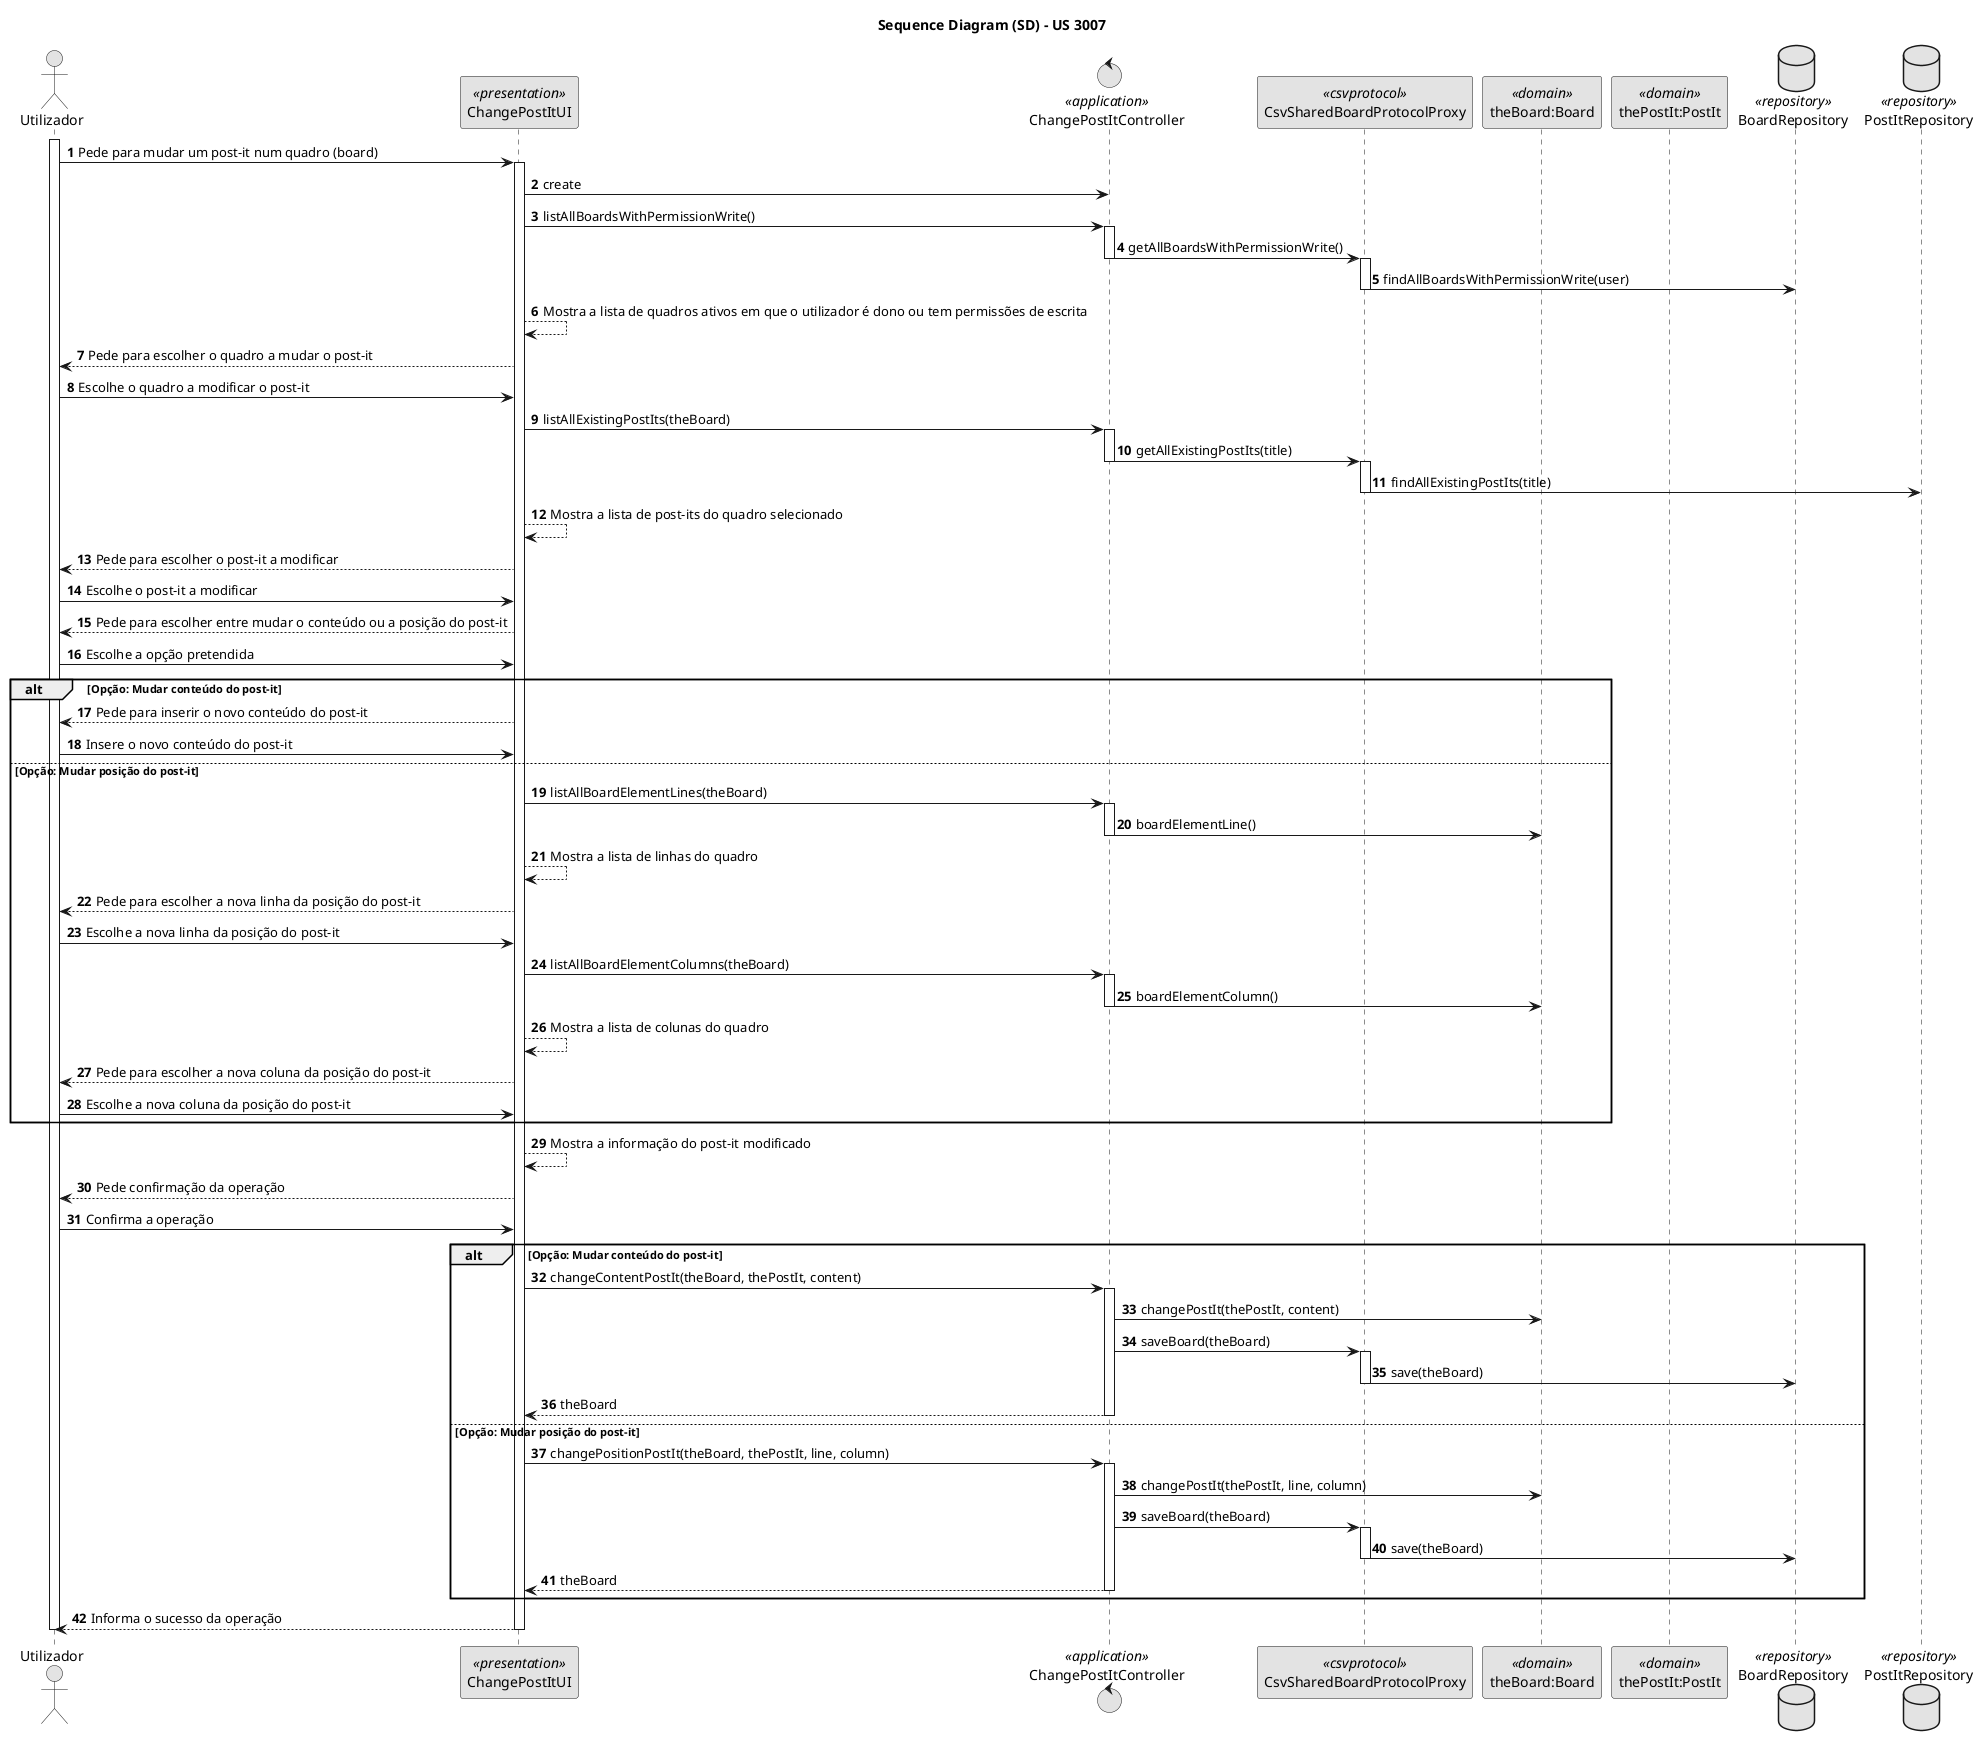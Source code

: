 @startuml
skinparam monochrome true
skinparam packageStyle rectangle
skinparam shadowing false

title Sequence Diagram (SD) - US 3007
autonumber

actor Utilizador as Actor
participant ChangePostItUI as UI <<presentation>>
control ChangePostItController as Controller <<application>>
participant CsvSharedBoardProtocolProxy as Proxy <<csvprotocol>>
participant "theBoard:Board" as BoardDomain <<domain>>
participant "thePostIt:PostIt" as PostItDomain <<domain>>
database BoardRepository as BoardRepository <<repository>>
database PostItRepository as PostItRepository <<repository>>

activate Actor
    Actor -> UI : Pede para mudar um post-it num quadro (board)
    activate UI
        UI -> Controller : create
        UI -> Controller : listAllBoardsWithPermissionWrite()

        activate Controller
            Controller -> Proxy : getAllBoardsWithPermissionWrite()
        deactivate Controller
        activate Proxy
            Proxy -> BoardRepository : findAllBoardsWithPermissionWrite(user)
        deactivate Proxy

    UI --> UI : Mostra a lista de quadros ativos em que o utilizador é dono ou tem permissões de escrita

    UI --> Actor : Pede para escolher o quadro a mudar o post-it

    Actor -> UI : Escolhe o quadro a modificar o post-it

        UI -> Controller : listAllExistingPostIts(theBoard)
        activate Controller
            Controller -> Proxy : getAllExistingPostIts(title)
        deactivate Controller
        activate Proxy
            Proxy -> PostItRepository : findAllExistingPostIts(title)
        deactivate Proxy

    UI --> UI : Mostra a lista de post-its do quadro selecionado

    UI --> Actor : Pede para escolher o post-it a modificar

    Actor -> UI : Escolhe o post-it a modificar

    UI --> Actor : Pede para escolher entre mudar o conteúdo ou a posição do post-it

    Actor -> UI : Escolhe a opção pretendida

    alt Opção: Mudar conteúdo do post-it

    UI --> Actor : Pede para inserir o novo conteúdo do post-it

    Actor -> UI : Insere o novo conteúdo do post-it

    else Opção: Mudar posição do post-it

        UI -> Controller : listAllBoardElementLines(theBoard)
        activate Controller
            Controller -> BoardDomain : boardElementLine()
        deactivate Controller

    UI --> UI : Mostra a lista de linhas do quadro

    UI --> Actor : Pede para escolher a nova linha da posição do post-it

    Actor -> UI : Escolhe a nova linha da posição do post-it

        UI -> Controller : listAllBoardElementColumns(theBoard)
        activate Controller
            Controller -> BoardDomain : boardElementColumn()
        deactivate Controller

    UI --> UI : Mostra a lista de colunas do quadro

    UI --> Actor : Pede para escolher a nova coluna da posição do post-it

    Actor -> UI : Escolhe a nova coluna da posição do post-it

    end

    UI --> UI : Mostra a informação do post-it modificado

    UI --> Actor : Pede confirmação da operação

    Actor -> UI : Confirma a operação

    alt Opção: Mudar conteúdo do post-it

        UI -> Controller : changeContentPostIt(theBoard, thePostIt, content)
        activate Controller
            Controller -> BoardDomain : changePostIt(thePostIt, content)
            Controller -> Proxy : saveBoard(theBoard)

            activate Proxy
                Proxy -> BoardRepository : save(theBoard)
            deactivate Proxy
            Controller --> UI : theBoard
        deactivate Controller

    else Opção: Mudar posição do post-it

        UI -> Controller : changePositionPostIt(theBoard, thePostIt, line, column)
        activate Controller
            Controller -> BoardDomain : changePostIt(thePostIt, line, column)
            Controller -> Proxy : saveBoard(theBoard)

            activate Proxy
                Proxy -> BoardRepository : save(theBoard)
            deactivate Proxy
            Controller --> UI : theBoard
        deactivate Controller

    end

    UI --> Actor : Informa o sucesso da operação
    deactivate UI
deactivate Actor

@enduml